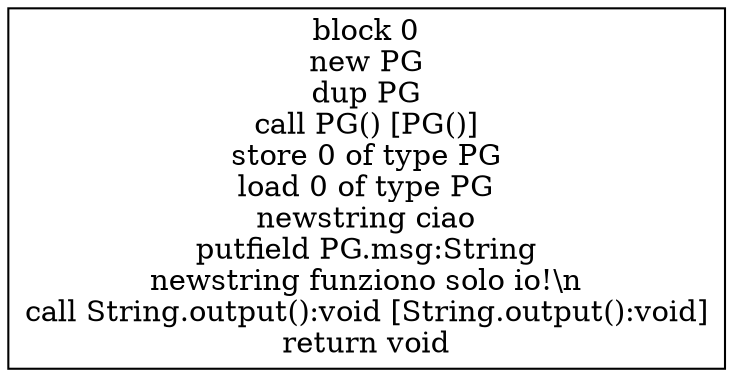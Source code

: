digraph "PG.main():void" {
size = "11,7.5";
codeblock_0 [ shape = box, label = "block 0\nnew PG\ndup PG\ncall PG() [PG()]\nstore 0 of type PG\nload 0 of type PG\nnewstring ciao\nputfield PG.msg:String\nnewstring funziono solo io!\\n\ncall String.output():void [String.output():void]\nreturn void"];
}